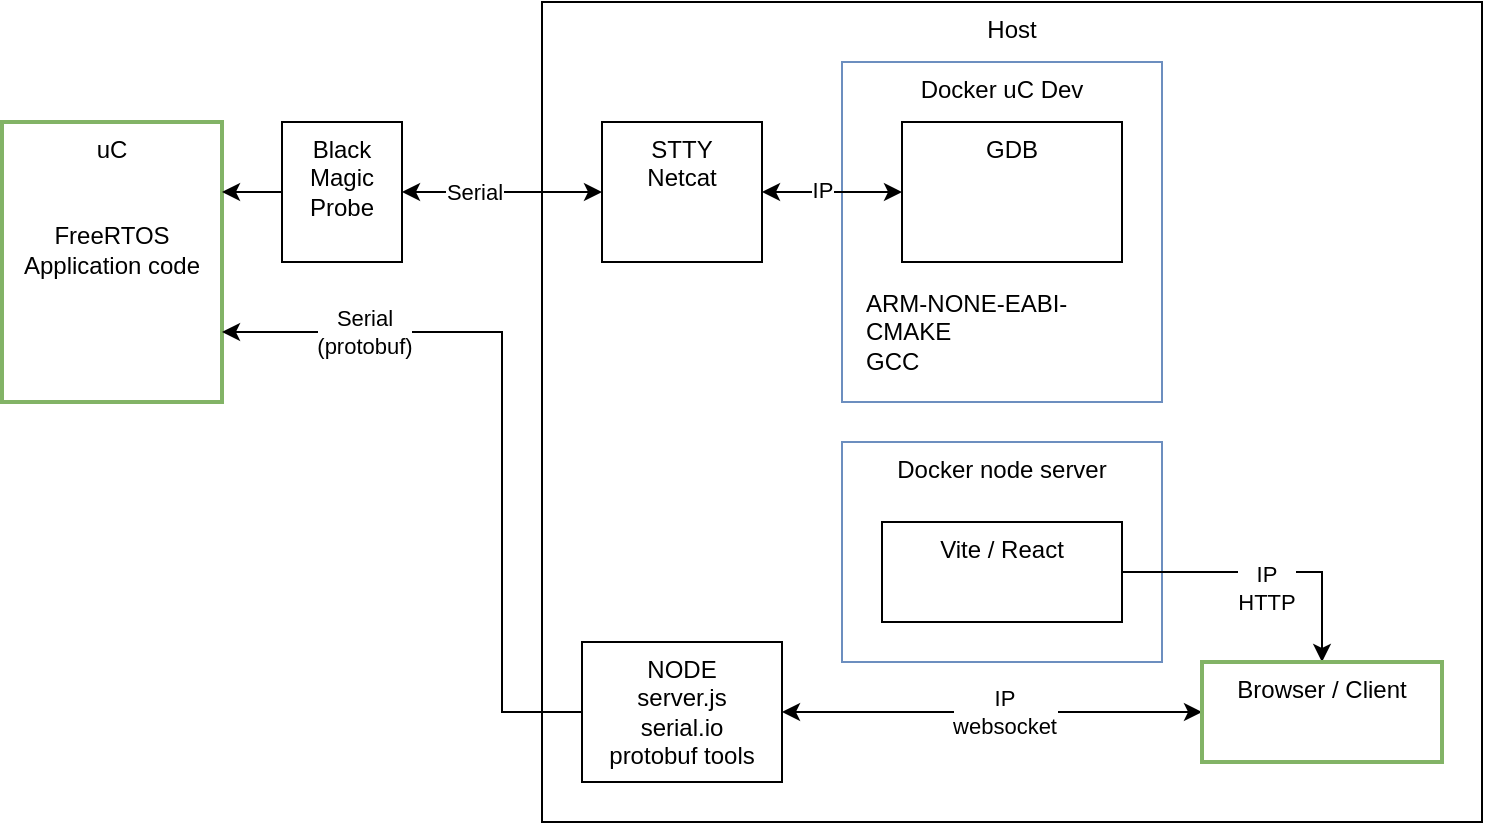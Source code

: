 <mxfile pages="2">
    <diagram id="F5ojvwHgyd-eFKZ7Y8BC" name="how not to do it">
        <mxGraphModel dx="619" dy="647" grid="1" gridSize="10" guides="1" tooltips="1" connect="1" arrows="1" fold="1" page="1" pageScale="1" pageWidth="850" pageHeight="1100" math="0" shadow="0">
            <root>
                <mxCell id="0"/>
                <mxCell id="1" parent="0"/>
                <mxCell id="DfY0MBJeFV1jQki-jTq0-1" value="Host" style="rounded=0;whiteSpace=wrap;html=1;verticalAlign=top;" parent="1" vertex="1">
                    <mxGeometry x="310" y="40" width="470" height="410" as="geometry"/>
                </mxCell>
                <mxCell id="DfY0MBJeFV1jQki-jTq0-2" value="uC&lt;div&gt;&lt;br&gt;&lt;/div&gt;&lt;div&gt;&lt;br&gt;&lt;/div&gt;&lt;div&gt;FreeRTOS&lt;/div&gt;&lt;div&gt;Application code&lt;/div&gt;" style="rounded=0;whiteSpace=wrap;html=1;verticalAlign=top;fillColor=none;strokeColor=#82b366;strokeWidth=2;" parent="1" vertex="1">
                    <mxGeometry x="40" y="100" width="110" height="140" as="geometry"/>
                </mxCell>
                <mxCell id="DfY0MBJeFV1jQki-jTq0-3" value="Docker uC Dev" style="rounded=0;whiteSpace=wrap;html=1;verticalAlign=top;fillColor=none;strokeColor=#6c8ebf;" parent="1" vertex="1">
                    <mxGeometry x="460" y="70" width="160" height="170" as="geometry"/>
                </mxCell>
                <mxCell id="DfY0MBJeFV1jQki-jTq0-9" style="edgeStyle=orthogonalEdgeStyle;rounded=0;orthogonalLoop=1;jettySize=auto;html=1;startArrow=classic;startFill=1;entryX=1;entryY=0.5;entryDx=0;entryDy=0;" parent="1" source="DfY0MBJeFV1jQki-jTq0-4" target="DfY0MBJeFV1jQki-jTq0-24" edge="1">
                    <mxGeometry relative="1" as="geometry"/>
                </mxCell>
                <mxCell id="DfY0MBJeFV1jQki-jTq0-12" value="Serial" style="edgeLabel;html=1;align=center;verticalAlign=middle;resizable=0;points=[];" parent="DfY0MBJeFV1jQki-jTq0-9" vertex="1" connectable="0">
                    <mxGeometry x="0.398" relative="1" as="geometry">
                        <mxPoint x="6" as="offset"/>
                    </mxGeometry>
                </mxCell>
                <mxCell id="DfY0MBJeFV1jQki-jTq0-4" value="STTY&lt;div&gt;Netcat&lt;/div&gt;" style="rounded=0;whiteSpace=wrap;html=1;verticalAlign=top;" parent="1" vertex="1">
                    <mxGeometry x="340" y="100" width="80" height="70" as="geometry"/>
                </mxCell>
                <mxCell id="DfY0MBJeFV1jQki-jTq0-5" value="GDB" style="rounded=0;whiteSpace=wrap;html=1;verticalAlign=top;" parent="1" vertex="1">
                    <mxGeometry x="490" y="100" width="110" height="70" as="geometry"/>
                </mxCell>
                <mxCell id="DfY0MBJeFV1jQki-jTq0-7" value="Docker node server&lt;div&gt;&lt;br&gt;&lt;/div&gt;&lt;div&gt;&lt;br&gt;&lt;/div&gt;" style="rounded=0;whiteSpace=wrap;html=1;verticalAlign=top;fillColor=none;strokeColor=#6c8ebf;" parent="1" vertex="1">
                    <mxGeometry x="460" y="260" width="160" height="110" as="geometry"/>
                </mxCell>
                <mxCell id="DfY0MBJeFV1jQki-jTq0-10" value="ARM-NONE-EABI-&lt;div&gt;CMAKE&lt;/div&gt;&lt;div&gt;GCC&lt;/div&gt;" style="text;strokeColor=none;align=left;fillColor=none;html=1;verticalAlign=middle;whiteSpace=wrap;rounded=0;" parent="1" vertex="1">
                    <mxGeometry x="470" y="180" width="140" height="50" as="geometry"/>
                </mxCell>
                <mxCell id="DfY0MBJeFV1jQki-jTq0-8" style="edgeStyle=orthogonalEdgeStyle;rounded=0;orthogonalLoop=1;jettySize=auto;html=1;exitX=0;exitY=0.5;exitDx=0;exitDy=0;startArrow=classic;startFill=1;" parent="1" source="DfY0MBJeFV1jQki-jTq0-5" target="DfY0MBJeFV1jQki-jTq0-4" edge="1">
                    <mxGeometry relative="1" as="geometry"/>
                </mxCell>
                <mxCell id="DfY0MBJeFV1jQki-jTq0-11" value="IP" style="edgeLabel;html=1;align=center;verticalAlign=middle;resizable=0;points=[];" parent="DfY0MBJeFV1jQki-jTq0-8" vertex="1" connectable="0">
                    <mxGeometry x="0.161" y="-1" relative="1" as="geometry">
                        <mxPoint as="offset"/>
                    </mxGeometry>
                </mxCell>
                <mxCell id="DfY0MBJeFV1jQki-jTq0-20" style="edgeStyle=orthogonalEdgeStyle;rounded=0;orthogonalLoop=1;jettySize=auto;html=1;entryX=0.5;entryY=0;entryDx=0;entryDy=0;" parent="1" source="DfY0MBJeFV1jQki-jTq0-15" target="DfY0MBJeFV1jQki-jTq0-19" edge="1">
                    <mxGeometry relative="1" as="geometry"/>
                </mxCell>
                <mxCell id="DfY0MBJeFV1jQki-jTq0-23" value="IP&lt;div&gt;HTTP&lt;/div&gt;" style="edgeLabel;html=1;align=center;verticalAlign=middle;resizable=0;points=[];" parent="DfY0MBJeFV1jQki-jTq0-20" vertex="1" connectable="0">
                    <mxGeometry x="-0.039" y="-2" relative="1" as="geometry">
                        <mxPoint x="2" y="6" as="offset"/>
                    </mxGeometry>
                </mxCell>
                <mxCell id="DfY0MBJeFV1jQki-jTq0-15" value="Vite / React" style="rounded=0;whiteSpace=wrap;html=1;verticalAlign=top;" parent="1" vertex="1">
                    <mxGeometry x="480" y="300" width="120" height="50" as="geometry"/>
                </mxCell>
                <mxCell id="DfY0MBJeFV1jQki-jTq0-17" style="edgeStyle=orthogonalEdgeStyle;rounded=0;orthogonalLoop=1;jettySize=auto;html=1;entryX=1;entryY=0.75;entryDx=0;entryDy=0;" parent="1" source="DfY0MBJeFV1jQki-jTq0-16" target="DfY0MBJeFV1jQki-jTq0-2" edge="1">
                    <mxGeometry relative="1" as="geometry">
                        <Array as="points">
                            <mxPoint x="290" y="395"/>
                            <mxPoint x="290" y="205"/>
                        </Array>
                    </mxGeometry>
                </mxCell>
                <mxCell id="DfY0MBJeFV1jQki-jTq0-18" value="Serial&lt;div&gt;(protobuf)&lt;/div&gt;" style="edgeLabel;html=1;align=center;verticalAlign=middle;resizable=0;points=[];" parent="DfY0MBJeFV1jQki-jTq0-17" vertex="1" connectable="0">
                    <mxGeometry x="0.722" y="-1" relative="1" as="geometry">
                        <mxPoint x="19" y="1" as="offset"/>
                    </mxGeometry>
                </mxCell>
                <mxCell id="DfY0MBJeFV1jQki-jTq0-21" style="edgeStyle=orthogonalEdgeStyle;rounded=0;orthogonalLoop=1;jettySize=auto;html=1;entryX=0;entryY=0.5;entryDx=0;entryDy=0;startArrow=classic;startFill=1;exitX=1;exitY=0.5;exitDx=0;exitDy=0;" parent="1" source="DfY0MBJeFV1jQki-jTq0-16" target="DfY0MBJeFV1jQki-jTq0-19" edge="1">
                    <mxGeometry relative="1" as="geometry"/>
                </mxCell>
                <mxCell id="DfY0MBJeFV1jQki-jTq0-22" value="IP&lt;div&gt;websocket&lt;/div&gt;" style="edgeLabel;html=1;align=center;verticalAlign=middle;resizable=0;points=[];" parent="DfY0MBJeFV1jQki-jTq0-21" vertex="1" connectable="0">
                    <mxGeometry x="-0.007" y="-1" relative="1" as="geometry">
                        <mxPoint x="6" y="-1" as="offset"/>
                    </mxGeometry>
                </mxCell>
                <mxCell id="DfY0MBJeFV1jQki-jTq0-16" value="&lt;span style=&quot;&quot;&gt;NODE&lt;/span&gt;&lt;div style=&quot;&quot;&gt;server.js&lt;/div&gt;&lt;div style=&quot;&quot;&gt;serial.io&lt;/div&gt;&lt;div style=&quot;&quot;&gt;protobuf tools&lt;/div&gt;" style="rounded=0;whiteSpace=wrap;html=1;verticalAlign=top;align=center;" parent="1" vertex="1">
                    <mxGeometry x="330" y="360" width="100" height="70" as="geometry"/>
                </mxCell>
                <mxCell id="DfY0MBJeFV1jQki-jTq0-19" value="Browser / Client" style="rounded=0;whiteSpace=wrap;html=1;verticalAlign=top;fillColor=none;strokeColor=#82b366;strokeWidth=2;" parent="1" vertex="1">
                    <mxGeometry x="640" y="370" width="120" height="50" as="geometry"/>
                </mxCell>
                <mxCell id="DfY0MBJeFV1jQki-jTq0-25" style="edgeStyle=orthogonalEdgeStyle;rounded=0;orthogonalLoop=1;jettySize=auto;html=1;entryX=1;entryY=0.25;entryDx=0;entryDy=0;" parent="1" source="DfY0MBJeFV1jQki-jTq0-24" target="DfY0MBJeFV1jQki-jTq0-2" edge="1">
                    <mxGeometry relative="1" as="geometry"/>
                </mxCell>
                <mxCell id="DfY0MBJeFV1jQki-jTq0-24" value="Black Magic Probe" style="rounded=0;whiteSpace=wrap;html=1;verticalAlign=top;" parent="1" vertex="1">
                    <mxGeometry x="180" y="100" width="60" height="70" as="geometry"/>
                </mxCell>
            </root>
        </mxGraphModel>
    </diagram>
    <diagram name="Page-1" id="a-hVXgONXOaPaDwn9gU1">
        <mxGraphModel dx="619" dy="647" grid="1" gridSize="10" guides="1" tooltips="1" connect="1" arrows="1" fold="1" page="1" pageScale="1" pageWidth="850" pageHeight="1100" math="0" shadow="0">
            <root>
                <mxCell id="0"/>
                <mxCell id="1" parent="0"/>
                <mxCell id="rxMWOUoPzMKBX9cWvACI-3" style="edgeStyle=orthogonalEdgeStyle;rounded=0;orthogonalLoop=1;jettySize=auto;html=1;entryX=0;entryY=0.5;entryDx=0;entryDy=0;" parent="1" source="rxMWOUoPzMKBX9cWvACI-1" target="rxMWOUoPzMKBX9cWvACI-2" edge="1">
                    <mxGeometry relative="1" as="geometry"/>
                </mxCell>
                <mxCell id="rxMWOUoPzMKBX9cWvACI-4" value="USB" style="edgeLabel;html=1;align=center;verticalAlign=middle;resizable=0;points=[];" parent="rxMWOUoPzMKBX9cWvACI-3" vertex="1" connectable="0">
                    <mxGeometry x="0.044" y="1" relative="1" as="geometry">
                        <mxPoint as="offset"/>
                    </mxGeometry>
                </mxCell>
                <mxCell id="rxMWOUoPzMKBX9cWvACI-1" value="Actual uC" style="rounded=0;whiteSpace=wrap;html=1;" parent="1" vertex="1">
                    <mxGeometry x="110" y="210" width="90" height="30" as="geometry"/>
                </mxCell>
                <mxCell id="rxMWOUoPzMKBX9cWvACI-6" style="edgeStyle=orthogonalEdgeStyle;rounded=0;orthogonalLoop=1;jettySize=auto;html=1;entryX=0;entryY=0.5;entryDx=0;entryDy=0;" parent="1" source="rxMWOUoPzMKBX9cWvACI-2" target="rxMWOUoPzMKBX9cWvACI-5" edge="1">
                    <mxGeometry relative="1" as="geometry"/>
                </mxCell>
                <mxCell id="rxMWOUoPzMKBX9cWvACI-7" value="TCP" style="edgeLabel;html=1;align=center;verticalAlign=middle;resizable=0;points=[];" parent="rxMWOUoPzMKBX9cWvACI-6" vertex="1" connectable="0">
                    <mxGeometry x="0.2" relative="1" as="geometry">
                        <mxPoint x="-18" as="offset"/>
                    </mxGeometry>
                </mxCell>
                <mxCell id="rxMWOUoPzMKBX9cWvACI-2" value="SOCAT" style="rounded=0;whiteSpace=wrap;html=1;" parent="1" vertex="1">
                    <mxGeometry x="290" y="210" width="90" height="30" as="geometry"/>
                </mxCell>
                <mxCell id="rxMWOUoPzMKBX9cWvACI-5" value="App in docker&lt;div&gt;&lt;b&gt;Client&lt;/b&gt; for browser&lt;/div&gt;&lt;div&gt;&lt;b&gt;Server&lt;/b&gt; for serial to socket translation&lt;/div&gt;" style="rounded=0;whiteSpace=wrap;html=1;" parent="1" vertex="1">
                    <mxGeometry x="480" y="170" width="120" height="110" as="geometry"/>
                </mxCell>
                <mxCell id="rxMWOUoPzMKBX9cWvACI-8" value="uC dev in docker" style="rounded=0;whiteSpace=wrap;html=1;" parent="1" vertex="1">
                    <mxGeometry x="480" y="310" width="120" height="50" as="geometry"/>
                </mxCell>
                <mxCell id="rxMWOUoPzMKBX9cWvACI-11" style="edgeStyle=orthogonalEdgeStyle;rounded=0;orthogonalLoop=1;jettySize=auto;html=1;entryX=0;entryY=0.5;entryDx=0;entryDy=0;" parent="1" source="rxMWOUoPzMKBX9cWvACI-9" target="rxMWOUoPzMKBX9cWvACI-10" edge="1">
                    <mxGeometry relative="1" as="geometry"/>
                </mxCell>
                <mxCell id="rxMWOUoPzMKBX9cWvACI-12" value="USB" style="edgeLabel;html=1;align=center;verticalAlign=middle;resizable=0;points=[];" parent="rxMWOUoPzMKBX9cWvACI-11" vertex="1" connectable="0">
                    <mxGeometry x="0.044" y="2" relative="1" as="geometry">
                        <mxPoint as="offset"/>
                    </mxGeometry>
                </mxCell>
                <mxCell id="rxMWOUoPzMKBX9cWvACI-18" style="edgeStyle=orthogonalEdgeStyle;rounded=0;orthogonalLoop=1;jettySize=auto;html=1;entryX=0.5;entryY=1;entryDx=0;entryDy=0;" parent="1" source="rxMWOUoPzMKBX9cWvACI-9" target="rxMWOUoPzMKBX9cWvACI-1" edge="1">
                    <mxGeometry relative="1" as="geometry"/>
                </mxCell>
                <mxCell id="rxMWOUoPzMKBX9cWvACI-9" value="Debugger" style="rounded=0;whiteSpace=wrap;html=1;" parent="1" vertex="1">
                    <mxGeometry x="110" y="320" width="90" height="30" as="geometry"/>
                </mxCell>
                <mxCell id="rxMWOUoPzMKBX9cWvACI-13" style="edgeStyle=orthogonalEdgeStyle;rounded=0;orthogonalLoop=1;jettySize=auto;html=1;entryX=0;entryY=0.5;entryDx=0;entryDy=0;" parent="1" source="rxMWOUoPzMKBX9cWvACI-10" target="rxMWOUoPzMKBX9cWvACI-8" edge="1">
                    <mxGeometry relative="1" as="geometry"/>
                </mxCell>
                <mxCell id="rxMWOUoPzMKBX9cWvACI-14" value="TCP" style="edgeLabel;html=1;align=center;verticalAlign=middle;resizable=0;points=[];" parent="rxMWOUoPzMKBX9cWvACI-13" vertex="1" connectable="0">
                    <mxGeometry x="0.325" y="2" relative="1" as="geometry">
                        <mxPoint x="-13" y="2" as="offset"/>
                    </mxGeometry>
                </mxCell>
                <mxCell id="rxMWOUoPzMKBX9cWvACI-10" value="SOCAT" style="rounded=0;whiteSpace=wrap;html=1;" parent="1" vertex="1">
                    <mxGeometry x="290" y="320" width="90" height="30" as="geometry"/>
                </mxCell>
                <mxCell id="rxMWOUoPzMKBX9cWvACI-16" style="edgeStyle=orthogonalEdgeStyle;rounded=0;orthogonalLoop=1;jettySize=auto;html=1;entryX=1;entryY=0.5;entryDx=0;entryDy=0;" parent="1" source="rxMWOUoPzMKBX9cWvACI-15" target="rxMWOUoPzMKBX9cWvACI-5" edge="1">
                    <mxGeometry relative="1" as="geometry"/>
                </mxCell>
                <mxCell id="rxMWOUoPzMKBX9cWvACI-15" value="GUI in browser" style="rounded=0;whiteSpace=wrap;html=1;" parent="1" vertex="1">
                    <mxGeometry x="640" y="210" width="90" height="30" as="geometry"/>
                </mxCell>
                <mxCell id="rxMWOUoPzMKBX9cWvACI-20" style="edgeStyle=orthogonalEdgeStyle;rounded=0;orthogonalLoop=1;jettySize=auto;html=1;entryX=0;entryY=0.5;entryDx=0;entryDy=0;" parent="1" source="rxMWOUoPzMKBX9cWvACI-17" target="rxMWOUoPzMKBX9cWvACI-19" edge="1">
                    <mxGeometry relative="1" as="geometry"/>
                </mxCell>
                <mxCell id="rxMWOUoPzMKBX9cWvACI-17" value="MOCK in docker" style="rounded=0;whiteSpace=wrap;html=1;" parent="1" vertex="1">
                    <mxGeometry x="110" y="130" width="90" height="50" as="geometry"/>
                </mxCell>
                <mxCell id="rxMWOUoPzMKBX9cWvACI-21" style="edgeStyle=orthogonalEdgeStyle;rounded=0;orthogonalLoop=1;jettySize=auto;html=1;entryX=0;entryY=0.5;entryDx=0;entryDy=0;" parent="1" source="rxMWOUoPzMKBX9cWvACI-19" target="rxMWOUoPzMKBX9cWvACI-5" edge="1">
                    <mxGeometry relative="1" as="geometry">
                        <Array as="points">
                            <mxPoint x="440" y="155"/>
                            <mxPoint x="440" y="225"/>
                        </Array>
                    </mxGeometry>
                </mxCell>
                <mxCell id="rxMWOUoPzMKBX9cWvACI-19" value="SOCAT" style="rounded=0;whiteSpace=wrap;html=1;" parent="1" vertex="1">
                    <mxGeometry x="290" y="140" width="90" height="30" as="geometry"/>
                </mxCell>
            </root>
        </mxGraphModel>
    </diagram>
</mxfile>